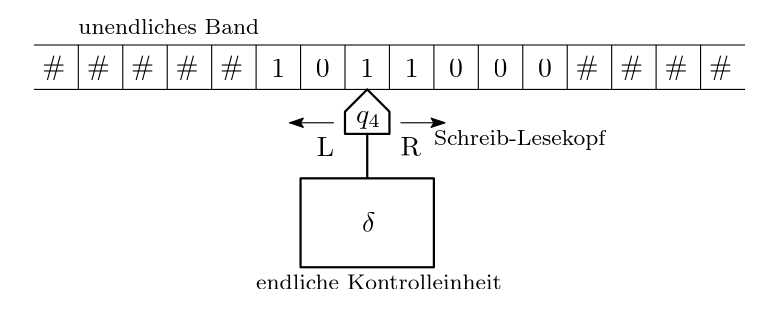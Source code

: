 <?xml version="1.0"?>
<!DOCTYPE ipe SYSTEM "ipe.dtd">
<ipe version="70218" creator="Ipe 7.2.24">
<info created="D:20220127164540" modified="D:20230903232152"/>
<ipestyle name="basic">
<symbol name="arrow/arc(spx)">
<path stroke="sym-stroke" fill="sym-stroke" pen="sym-pen">
0 0 m
-1 0.333 l
-1 -0.333 l
h
</path>
</symbol>
<symbol name="arrow/farc(spx)">
<path stroke="sym-stroke" fill="white" pen="sym-pen">
0 0 m
-1 0.333 l
-1 -0.333 l
h
</path>
</symbol>
<symbol name="arrow/ptarc(spx)">
<path stroke="sym-stroke" fill="sym-stroke" pen="sym-pen">
0 0 m
-1 0.333 l
-0.8 0 l
-1 -0.333 l
h
</path>
</symbol>
<symbol name="arrow/fptarc(spx)">
<path stroke="sym-stroke" fill="white" pen="sym-pen">
0 0 m
-1 0.333 l
-0.8 0 l
-1 -0.333 l
h
</path>
</symbol>
<symbol name="mark/circle(sx)" transformations="translations">
<path fill="sym-stroke">
0.6 0 0 0.6 0 0 e
0.4 0 0 0.4 0 0 e
</path>
</symbol>
<symbol name="mark/disk(sx)" transformations="translations">
<path fill="sym-stroke">
0.6 0 0 0.6 0 0 e
</path>
</symbol>
<symbol name="mark/fdisk(sfx)" transformations="translations">
<group>
<path fill="sym-fill">
0.5 0 0 0.5 0 0 e
</path>
<path fill="sym-stroke" fillrule="eofill">
0.6 0 0 0.6 0 0 e
0.4 0 0 0.4 0 0 e
</path>
</group>
</symbol>
<symbol name="mark/box(sx)" transformations="translations">
<path fill="sym-stroke" fillrule="eofill">
-0.6 -0.6 m
0.6 -0.6 l
0.6 0.6 l
-0.6 0.6 l
h
-0.4 -0.4 m
0.4 -0.4 l
0.4 0.4 l
-0.4 0.4 l
h
</path>
</symbol>
<symbol name="mark/square(sx)" transformations="translations">
<path fill="sym-stroke">
-0.6 -0.6 m
0.6 -0.6 l
0.6 0.6 l
-0.6 0.6 l
h
</path>
</symbol>
<symbol name="mark/fsquare(sfx)" transformations="translations">
<group>
<path fill="sym-fill">
-0.5 -0.5 m
0.5 -0.5 l
0.5 0.5 l
-0.5 0.5 l
h
</path>
<path fill="sym-stroke" fillrule="eofill">
-0.6 -0.6 m
0.6 -0.6 l
0.6 0.6 l
-0.6 0.6 l
h
-0.4 -0.4 m
0.4 -0.4 l
0.4 0.4 l
-0.4 0.4 l
h
</path>
</group>
</symbol>
<symbol name="mark/cross(sx)" transformations="translations">
<group>
<path fill="sym-stroke">
-0.43 -0.57 m
0.57 0.43 l
0.43 0.57 l
-0.57 -0.43 l
h
</path>
<path fill="sym-stroke">
-0.43 0.57 m
0.57 -0.43 l
0.43 -0.57 l
-0.57 0.43 l
h
</path>
</group>
</symbol>
<symbol name="arrow/fnormal(spx)">
<path stroke="sym-stroke" fill="white" pen="sym-pen">
0 0 m
-1 0.333 l
-1 -0.333 l
h
</path>
</symbol>
<symbol name="arrow/pointed(spx)">
<path stroke="sym-stroke" fill="sym-stroke" pen="sym-pen">
0 0 m
-1 0.333 l
-0.8 0 l
-1 -0.333 l
h
</path>
</symbol>
<symbol name="arrow/fpointed(spx)">
<path stroke="sym-stroke" fill="white" pen="sym-pen">
0 0 m
-1 0.333 l
-0.8 0 l
-1 -0.333 l
h
</path>
</symbol>
<symbol name="arrow/linear(spx)">
<path stroke="sym-stroke" pen="sym-pen">
-1 0.333 m
0 0 l
-1 -0.333 l
</path>
</symbol>
<symbol name="arrow/fdouble(spx)">
<path stroke="sym-stroke" fill="white" pen="sym-pen">
0 0 m
-1 0.333 l
-1 -0.333 l
h
-1 0 m
-2 0.333 l
-2 -0.333 l
h
</path>
</symbol>
<symbol name="arrow/double(spx)">
<path stroke="sym-stroke" fill="sym-stroke" pen="sym-pen">
0 0 m
-1 0.333 l
-1 -0.333 l
h
-1 0 m
-2 0.333 l
-2 -0.333 l
h
</path>
</symbol>
<anglesize name="22.5 deg" value="22.5"/>
<anglesize name="30 deg" value="30"/>
<anglesize name="45 deg" value="45"/>
<anglesize name="60 deg" value="60"/>
<anglesize name="90 deg" value="90"/>
<arrowsize name="large" value="10"/>
<arrowsize name="small" value="5"/>
<arrowsize name="tiny" value="3"/>
<color name="blue" value="0 0 1"/>
<color name="brown" value="0.647 0.165 0.165"/>
<color name="darkblue" value="0 0 0.545"/>
<color name="darkcyan" value="0 0.545 0.545"/>
<color name="darkgray" value="0.663"/>
<color name="darkgreen" value="0 0.392 0"/>
<color name="darkmagenta" value="0.545 0 0.545"/>
<color name="darkorange" value="1 0.549 0"/>
<color name="darkred" value="0.545 0 0"/>
<color name="gold" value="1 0.843 0"/>
<color name="gray" value="0.745"/>
<color name="green" value="0 1 0"/>
<color name="lightblue" value="0.678 0.847 0.902"/>
<color name="lightcyan" value="0.878 1 1"/>
<color name="lightgray" value="0.827"/>
<color name="lightgreen" value="0.565 0.933 0.565"/>
<color name="lightyellow" value="1 1 0.878"/>
<color name="navy" value="0 0 0.502"/>
<color name="orange" value="1 0.647 0"/>
<color name="pink" value="1 0.753 0.796"/>
<color name="purple" value="0.627 0.125 0.941"/>
<color name="red" value="1 0 0"/>
<color name="sbblue" value="0.298 0.447 0.79"/>
<color name="sbgreen" value="0.333 0.658 0.407"/>
<color name="sborange" value="0.866 0.517 0.321"/>
<color name="sbpurple" value="0.505 0.447 0.698"/>
<color name="sbred" value="0.768 0.305 0.321"/>
<color name="seagreen" value="0.18 0.545 0.341"/>
<color name="turquoise" value="0.251 0.878 0.816"/>
<color name="verydarkgray" value="0.4"/>
<color name="violet" value="0.933 0.51 0.933"/>
<color name="yellow" value="1 1 0"/>
<dashstyle name="dash dot dotted" value="[4 2 1 2 1 2] 0"/>
<dashstyle name="dash dotted" value="[4 2 1 2] 0"/>
<dashstyle name="dashed" value="[4] 0"/>
<dashstyle name="dotted" value="[1 3] 0"/>
<gridsize name="10 pts (~3.5 mm)" value="10"/>
<gridsize name="14 pts (~5 mm)" value="14"/>
<gridsize name="16 pts (~6 mm)" value="16"/>
<gridsize name="20 pts (~7 mm)" value="20"/>
<gridsize name="28 pts (~10 mm)" value="28"/>
<gridsize name="32 pts (~12 mm)" value="32"/>
<gridsize name="4 pts" value="4"/>
<gridsize name="56 pts (~20 mm)" value="56"/>
<gridsize name="8 pts (~3 mm)" value="8"/>
<opacity name="10%" value="0.1"/>
<opacity name="30%" value="0.3"/>
<opacity name="50%" value="0.5"/>
<opacity name="75%" value="0.75"/>
<pen name="fat" value="1.2"/>
<pen name="heavier" value="0.8"/>
<pen name="ultrafat" value="2"/>
<symbolsize name="large" value="5"/>
<symbolsize name="small" value="2"/>
<symbolsize name="tiny" value="1.1"/>
<textsize name="Huge" value="\Huge"/>
<textsize name="LARGE" value="\LARGE"/>
<textsize name="Large" value="\Large"/>
<textsize name="footnote" value="\footnotesize"/>
<textsize name="huge" value="\huge"/>
<textsize name="large" value="\large"/>
<textsize name="small" value="\small"/>
<textsize name="tiny" value="\tiny"/>
<textstyle name="center" begin="\begin{center}" end="\end{center}"/>
<textstyle name="item" begin="\begin{itemize}\item{}" end="\end{itemize}"/>
<textstyle name="itemize" begin="\begin{itemize}" end="\end{itemize}"/>
<tiling name="falling" angle="-60" step="4" width="1"/>
<tiling name="rising" angle="30" step="4" width="1"/>
</ipestyle>
<page>
<layer name="alpha"/>
<view layers="alpha" active="alpha"/>
<path layer="alpha" fill="white">
52 800 m
52 688 l
332 688 l
332 800 l
h
</path>
<path stroke="black">
80 784 m
80 768 l
304 768 l
304 784 l
h
</path>
<path stroke="black">
96 784 m
96 768 l
</path>
<path stroke="black">
112 784 m
112 768 l
</path>
<path stroke="black">
128 784 m
128 768 l
</path>
<path stroke="black">
144 784 m
144 768 l
</path>
<path stroke="black">
160 784 m
160 768 l
</path>
<path stroke="black">
176 784 m
176 768 l
</path>
<path stroke="black">
192 784 m
192 768 l
</path>
<path stroke="black">
208 784 m
208 768 l
</path>
<path stroke="black">
224 784 m
224 768 l
</path>
<path stroke="black">
240 784 m
240 768 l
</path>
<path stroke="black">
256 784 m
256 768 l
</path>
<path stroke="black">
272 784 m
272 768 l
</path>
<path stroke="black">
288 784 m
288 768 l
</path>
<path stroke="black">
304 784 m
320 784 l
</path>
<path stroke="black">
304 768 m
320 768 l
</path>
<path stroke="black">
80 784 m
64 784 l
</path>
<path stroke="black">
80 768 m
64 768 l
</path>
<path stroke="black" pen="0.8">
176 760 m
184 768 l
192 760 l
192 752 l
176 752 l
h
</path>
<text matrix="1 0 0 1 -5.00426 -2.62122" transformations="translations" pos="72 776" stroke="black" type="label" width="8.302" height="6.926" depth="1.93" valign="baseline">\#</text>
<text matrix="1 0 0 1 10.9957 -2.62122" transformations="translations" pos="72 776" stroke="black" type="label" width="8.302" height="6.926" depth="1.93" valign="baseline">\#</text>
<text matrix="1 0 0 1 26.9957 -2.62122" transformations="translations" pos="72 776" stroke="black" type="label" width="8.302" height="6.926" depth="1.93" valign="baseline">\#</text>
<text matrix="1 0 0 1 42.9957 -2.62122" transformations="translations" pos="72 776" stroke="black" type="label" width="8.302" height="6.926" depth="1.93" valign="baseline">\#</text>
<text matrix="1 0 0 1 58.9957 -2.62122" transformations="translations" pos="72 776" stroke="black" type="label" width="8.302" height="6.926" depth="1.93" valign="baseline">\#</text>
<text matrix="1 0 0 1 186.996 -2.62122" transformations="translations" pos="72 776" stroke="black" type="label" width="8.302" height="6.926" depth="1.93" valign="baseline">\#</text>
<text matrix="1 0 0 1 202.996 -2.62122" transformations="translations" pos="72 776" stroke="black" type="label" width="8.302" height="6.926" depth="1.93" valign="baseline">\#</text>
<text matrix="1 0 0 1 218.996 -2.62122" transformations="translations" pos="72 776" stroke="black" type="label" width="8.302" height="6.926" depth="1.93" valign="baseline">\#</text>
<text matrix="1 0 0 1 234.996 -2.62122" transformations="translations" pos="72 776" stroke="black" type="label" width="8.302" height="6.926" depth="1.93" valign="baseline">\#</text>
<text matrix="1 0 0 1 1.47513 -3.52001" transformations="translations" pos="148 776" stroke="black" type="label" width="4.981" height="6.42" depth="0" valign="baseline">1</text>
<text matrix="1 0 0 1 33.4751 -3.52001" transformations="translations" pos="148 776" stroke="black" type="label" width="4.981" height="6.42" depth="0" valign="baseline">1</text>
<text matrix="1 0 0 1 49.4751 -3.52001" transformations="translations" pos="148 776" stroke="black" type="label" width="4.981" height="6.42" depth="0" valign="baseline">1</text>
<text matrix="1 0 0 1 65.4751 -3.52001" transformations="translations" pos="148 776" stroke="black" type="label" width="4.981" height="6.42" depth="0" valign="baseline">0</text>
<text matrix="1 0 0 1 81.4751 -3.52001" transformations="translations" pos="148 776" stroke="black" type="label" width="4.981" height="6.42" depth="0" valign="baseline">0</text>
<text matrix="1 0 0 1 97.4751 -3.52001" transformations="translations" pos="148 776" stroke="black" type="label" width="4.981" height="6.42" depth="0" valign="baseline">0</text>
<text matrix="1 0 0 1 17.4751 -3.52001" transformations="translations" pos="148 776" stroke="black" type="label" width="4.981" height="6.42" depth="0" valign="baseline">0</text>
<text matrix="1 0 0 1 -4 0" transformations="translations" pos="184 756" stroke="black" type="label" width="8.917" height="4.297" depth="1.93" valign="baseline" style="math">q_4</text>
<path matrix="1 0 0 1 -4 0" stroke="black" arrow="ptarc/small">
176 756 m
160 756 l
</path>
<path matrix="1 0 0 1 4 0" stroke="black" arrow="ptarc/small">
192 756 m
208 756 l
</path>
<text matrix="1 0 0 1 1.81156 -15.9375" transformations="translations" pos="164 760" stroke="black" type="label" width="6.227" height="6.808" depth="0" valign="baseline">L</text>
<text matrix="1 0 0 1 32 -16" transformations="translations" pos="164 760" stroke="black" type="label" width="7.334" height="6.808" depth="0" valign="baseline">R</text>
<path stroke="black" pen="0.8">
160 736 m
160 704 l
208 704 l
208 736 l
h
</path>
<text matrix="1 0 0 1 2.12419 -7.18651" transformations="translations" pos="180 724" stroke="black" type="label" width="4.805" height="6.918" depth="0" valign="baseline" style="math">\delta</text>
<path stroke="black" pen="0.8">
184 752 m
184 736 l
</path>
<text matrix="1 0 0 1 -40 -4" transformations="translations" pos="120 792" stroke="black" type="label" width="65.085" height="5.535" depth="0" valign="baseline" size="8">unendliches Band</text>
<text matrix="1 0 0 1 88 -44" transformations="translations" pos="120 792" stroke="black" type="label" width="61.798" height="5.535" depth="1.55" valign="baseline" size="8">Schreib-Lesekopf</text>
<text matrix="1 0 0 1 24 -96" transformations="translations" pos="120 792" stroke="black" type="label" width="88.446" height="5.535" depth="0" valign="baseline" size="8">endliche Kontrolleinheit</text>
</page>
</ipe>
